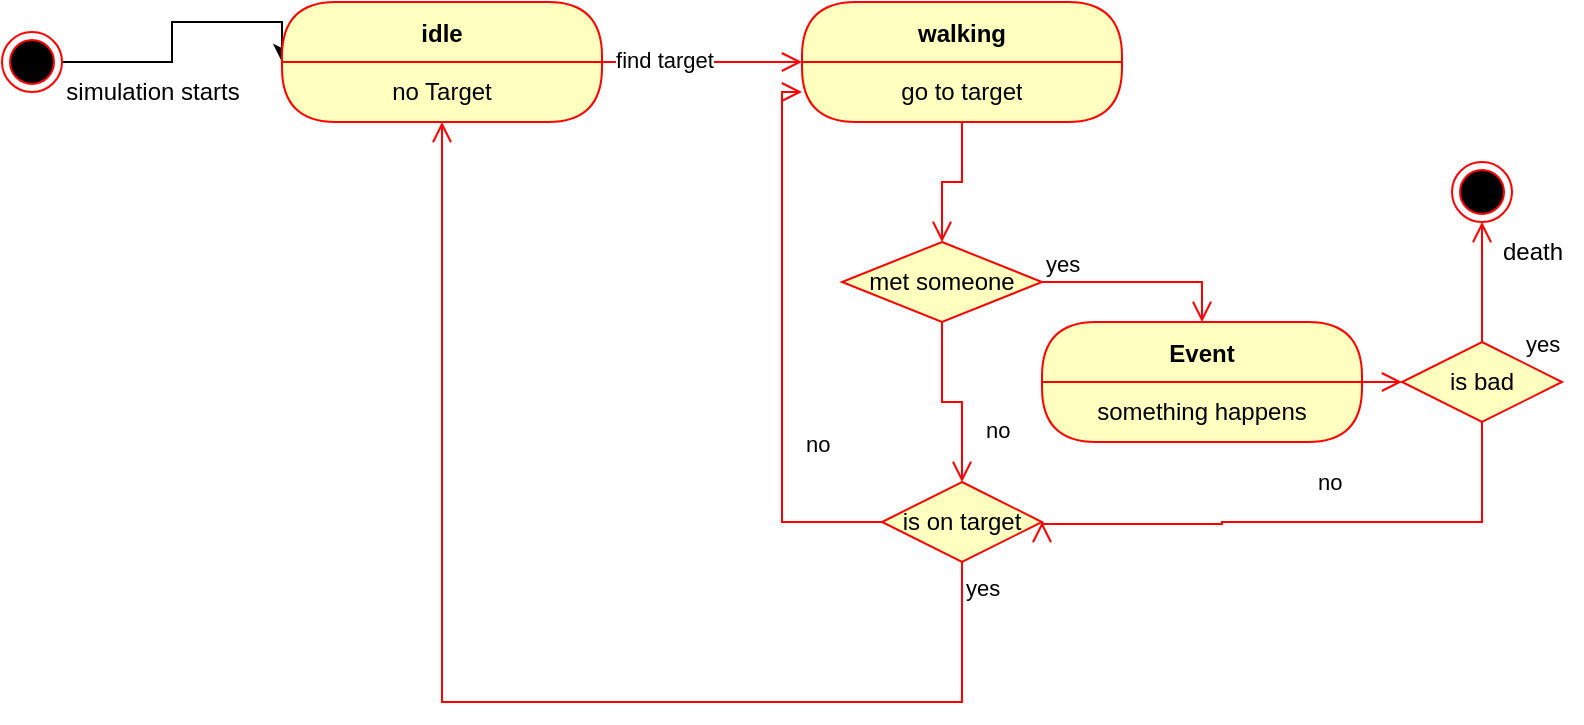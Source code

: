 <mxfile version="27.0.4">
  <diagram name="Page-1" id="ANd9UBdg9Va4SjEbYT9p">
    <mxGraphModel dx="868" dy="549" grid="1" gridSize="10" guides="1" tooltips="1" connect="1" arrows="1" fold="1" page="1" pageScale="1" pageWidth="850" pageHeight="1100" math="0" shadow="0">
      <root>
        <mxCell id="0" />
        <mxCell id="1" parent="0" />
        <mxCell id="NuQ17-txd15SUuRDfE32-17" value="" style="ellipse;html=1;shape=endState;fillColor=#000000;strokeColor=#ff0000;" parent="1" vertex="1">
          <mxGeometry x="775" y="120" width="30" height="30" as="geometry" />
        </mxCell>
        <mxCell id="NuQ17-txd15SUuRDfE32-23" style="edgeStyle=orthogonalEdgeStyle;rounded=0;orthogonalLoop=1;jettySize=auto;html=1;entryX=0;entryY=0;entryDx=0;entryDy=0;" parent="1" source="NuQ17-txd15SUuRDfE32-22" target="NuQ17-txd15SUuRDfE32-31" edge="1">
          <mxGeometry relative="1" as="geometry">
            <mxPoint x="185" y="70" as="targetPoint" />
          </mxGeometry>
        </mxCell>
        <mxCell id="NuQ17-txd15SUuRDfE32-22" value="" style="ellipse;html=1;shape=endState;fillColor=#000000;strokeColor=#ff0000;" parent="1" vertex="1">
          <mxGeometry x="50" y="55" width="30" height="30" as="geometry" />
        </mxCell>
        <mxCell id="NuQ17-txd15SUuRDfE32-26" value="walking" style="swimlane;fontStyle=1;align=center;verticalAlign=middle;childLayout=stackLayout;horizontal=1;startSize=30;horizontalStack=0;resizeParent=0;resizeLast=1;container=0;fontColor=#000000;collapsible=0;rounded=1;arcSize=30;strokeColor=#ff0000;fillColor=#ffffc0;swimlaneFillColor=#ffffc0;dropTarget=0;" parent="1" vertex="1">
          <mxGeometry x="450" y="40" width="160" height="60" as="geometry" />
        </mxCell>
        <mxCell id="NuQ17-txd15SUuRDfE32-27" value="go to target" style="text;html=1;strokeColor=none;fillColor=none;align=center;verticalAlign=middle;spacingLeft=4;spacingRight=4;whiteSpace=wrap;overflow=hidden;rotatable=0;fontColor=#000000;" parent="NuQ17-txd15SUuRDfE32-26" vertex="1">
          <mxGeometry y="30" width="160" height="30" as="geometry" />
        </mxCell>
        <mxCell id="NuQ17-txd15SUuRDfE32-28" value="" style="edgeStyle=orthogonalEdgeStyle;html=1;verticalAlign=bottom;endArrow=open;endSize=8;strokeColor=#ff0000;rounded=0;entryX=0.5;entryY=0;entryDx=0;entryDy=0;" parent="1" source="NuQ17-txd15SUuRDfE32-26" target="NuQ17-txd15SUuRDfE32-35" edge="1">
          <mxGeometry relative="1" as="geometry">
            <mxPoint x="530" y="160" as="targetPoint" />
            <Array as="points">
              <mxPoint x="530" y="130" />
              <mxPoint x="520" y="130" />
            </Array>
          </mxGeometry>
        </mxCell>
        <mxCell id="NuQ17-txd15SUuRDfE32-30" value="idle" style="swimlane;fontStyle=1;align=center;verticalAlign=middle;childLayout=stackLayout;horizontal=1;startSize=30;horizontalStack=0;resizeParent=0;resizeLast=1;container=0;fontColor=#000000;collapsible=0;rounded=1;arcSize=30;strokeColor=#ff0000;fillColor=#ffffc0;swimlaneFillColor=#ffffc0;dropTarget=0;" parent="1" vertex="1">
          <mxGeometry x="190" y="40" width="160" height="60" as="geometry" />
        </mxCell>
        <mxCell id="NuQ17-txd15SUuRDfE32-31" value="no Target" style="text;html=1;strokeColor=none;fillColor=none;align=center;verticalAlign=middle;spacingLeft=4;spacingRight=4;whiteSpace=wrap;overflow=hidden;rotatable=0;fontColor=#000000;" parent="NuQ17-txd15SUuRDfE32-30" vertex="1">
          <mxGeometry y="30" width="160" height="30" as="geometry" />
        </mxCell>
        <mxCell id="NuQ17-txd15SUuRDfE32-32" value="" style="edgeStyle=orthogonalEdgeStyle;html=1;verticalAlign=bottom;endArrow=open;endSize=8;strokeColor=#ff0000;rounded=0;entryX=0;entryY=0;entryDx=0;entryDy=0;exitX=1;exitY=0;exitDx=0;exitDy=0;" parent="1" source="NuQ17-txd15SUuRDfE32-31" target="NuQ17-txd15SUuRDfE32-27" edge="1">
          <mxGeometry relative="1" as="geometry">
            <mxPoint x="270" y="160" as="targetPoint" />
            <Array as="points">
              <mxPoint x="370" y="70" />
              <mxPoint x="370" y="70" />
            </Array>
          </mxGeometry>
        </mxCell>
        <mxCell id="NuQ17-txd15SUuRDfE32-34" value="find target" style="edgeLabel;html=1;align=center;verticalAlign=middle;resizable=0;points=[];" parent="NuQ17-txd15SUuRDfE32-32" vertex="1" connectable="0">
          <mxGeometry x="-0.392" y="1" relative="1" as="geometry">
            <mxPoint as="offset" />
          </mxGeometry>
        </mxCell>
        <mxCell id="NuQ17-txd15SUuRDfE32-35" value="met someone" style="rhombus;whiteSpace=wrap;html=1;fontColor=#000000;fillColor=#ffffc0;strokeColor=#ff0000;" parent="1" vertex="1">
          <mxGeometry x="470" y="160" width="100" height="40" as="geometry" />
        </mxCell>
        <mxCell id="NuQ17-txd15SUuRDfE32-36" value="yes" style="edgeStyle=orthogonalEdgeStyle;html=1;align=left;verticalAlign=bottom;endArrow=open;endSize=8;strokeColor=#ff0000;rounded=0;entryX=0.5;entryY=0;entryDx=0;entryDy=0;" parent="1" source="NuQ17-txd15SUuRDfE32-35" target="NuQ17-txd15SUuRDfE32-43" edge="1">
          <mxGeometry x="-1" relative="1" as="geometry">
            <mxPoint x="670" y="180" as="targetPoint" />
            <Array as="points">
              <mxPoint x="650" y="180" />
            </Array>
          </mxGeometry>
        </mxCell>
        <mxCell id="NuQ17-txd15SUuRDfE32-37" value="no" style="edgeStyle=orthogonalEdgeStyle;html=1;align=left;verticalAlign=top;endArrow=open;endSize=8;strokeColor=#ff0000;rounded=0;entryX=0.5;entryY=0;entryDx=0;entryDy=0;" parent="1" source="NuQ17-txd15SUuRDfE32-35" target="NuQ17-txd15SUuRDfE32-50" edge="1">
          <mxGeometry x="0.135" y="10" relative="1" as="geometry">
            <mxPoint x="530" y="250" as="targetPoint" />
            <mxPoint as="offset" />
          </mxGeometry>
        </mxCell>
        <mxCell id="NuQ17-txd15SUuRDfE32-43" value="Event" style="swimlane;fontStyle=1;align=center;verticalAlign=middle;childLayout=stackLayout;horizontal=1;startSize=30;horizontalStack=0;resizeParent=0;resizeLast=1;container=0;fontColor=#000000;collapsible=0;rounded=1;arcSize=30;strokeColor=#ff0000;fillColor=#ffffc0;swimlaneFillColor=#ffffc0;dropTarget=0;" parent="1" vertex="1">
          <mxGeometry x="570" y="200" width="160" height="60" as="geometry" />
        </mxCell>
        <mxCell id="NuQ17-txd15SUuRDfE32-44" value="something happens" style="text;html=1;strokeColor=none;fillColor=none;align=center;verticalAlign=middle;spacingLeft=4;spacingRight=4;whiteSpace=wrap;overflow=hidden;rotatable=0;fontColor=#000000;" parent="NuQ17-txd15SUuRDfE32-43" vertex="1">
          <mxGeometry y="30" width="160" height="30" as="geometry" />
        </mxCell>
        <mxCell id="NuQ17-txd15SUuRDfE32-45" value="" style="edgeStyle=orthogonalEdgeStyle;html=1;verticalAlign=bottom;endArrow=open;endSize=8;strokeColor=#ff0000;rounded=0;entryX=0;entryY=0.5;entryDx=0;entryDy=0;" parent="1" source="NuQ17-txd15SUuRDfE32-43" target="NuQ17-txd15SUuRDfE32-46" edge="1">
          <mxGeometry relative="1" as="geometry">
            <mxPoint x="750" y="280" as="targetPoint" />
          </mxGeometry>
        </mxCell>
        <mxCell id="NuQ17-txd15SUuRDfE32-46" value="is bad" style="rhombus;whiteSpace=wrap;html=1;fontColor=#000000;fillColor=#ffffc0;strokeColor=#ff0000;" parent="1" vertex="1">
          <mxGeometry x="750" y="210" width="80" height="40" as="geometry" />
        </mxCell>
        <mxCell id="NuQ17-txd15SUuRDfE32-47" value="no" style="edgeStyle=orthogonalEdgeStyle;html=1;align=left;verticalAlign=bottom;endArrow=open;endSize=8;strokeColor=#ff0000;rounded=0;entryX=1;entryY=0.5;entryDx=0;entryDy=0;" parent="1" source="NuQ17-txd15SUuRDfE32-46" target="NuQ17-txd15SUuRDfE32-50" edge="1">
          <mxGeometry x="-0.015" y="-10" relative="1" as="geometry">
            <mxPoint x="610" y="300" as="targetPoint" />
            <Array as="points">
              <mxPoint x="660" y="300" />
              <mxPoint x="660" y="301" />
            </Array>
            <mxPoint y="-1" as="offset" />
          </mxGeometry>
        </mxCell>
        <mxCell id="NuQ17-txd15SUuRDfE32-48" value="yes" style="edgeStyle=orthogonalEdgeStyle;html=1;align=left;verticalAlign=top;endArrow=open;endSize=8;strokeColor=#ff0000;rounded=0;entryX=0.5;entryY=1;entryDx=0;entryDy=0;" parent="1" source="NuQ17-txd15SUuRDfE32-46" target="NuQ17-txd15SUuRDfE32-17" edge="1">
          <mxGeometry x="-0.583" y="-20" relative="1" as="geometry">
            <mxPoint x="750" y="380" as="targetPoint" />
            <Array as="points" />
            <mxPoint as="offset" />
          </mxGeometry>
        </mxCell>
        <mxCell id="NuQ17-txd15SUuRDfE32-50" value="is on target" style="rhombus;whiteSpace=wrap;html=1;fontColor=#000000;fillColor=#ffffc0;strokeColor=#ff0000;" parent="1" vertex="1">
          <mxGeometry x="490" y="280" width="80" height="40" as="geometry" />
        </mxCell>
        <mxCell id="NuQ17-txd15SUuRDfE32-51" value="no" style="edgeStyle=orthogonalEdgeStyle;html=1;align=left;verticalAlign=bottom;endArrow=open;endSize=8;strokeColor=#ff0000;rounded=0;entryX=0;entryY=0.5;entryDx=0;entryDy=0;" parent="1" source="NuQ17-txd15SUuRDfE32-50" target="NuQ17-txd15SUuRDfE32-27" edge="1">
          <mxGeometry x="-0.418" y="-10" relative="1" as="geometry">
            <mxPoint x="450" y="260" as="targetPoint" />
            <Array as="points">
              <mxPoint x="440" y="300" />
              <mxPoint x="440" y="85" />
            </Array>
            <mxPoint as="offset" />
          </mxGeometry>
        </mxCell>
        <mxCell id="NuQ17-txd15SUuRDfE32-52" value="yes" style="edgeStyle=orthogonalEdgeStyle;html=1;align=left;verticalAlign=top;endArrow=open;endSize=8;strokeColor=#ff0000;rounded=0;entryX=0.5;entryY=1;entryDx=0;entryDy=0;exitX=0.5;exitY=1;exitDx=0;exitDy=0;" parent="1" source="NuQ17-txd15SUuRDfE32-50" target="NuQ17-txd15SUuRDfE32-31" edge="1">
          <mxGeometry x="-1" relative="1" as="geometry">
            <mxPoint x="500" y="380" as="targetPoint" />
            <mxPoint x="530" y="390" as="sourcePoint" />
            <Array as="points">
              <mxPoint x="530" y="390" />
              <mxPoint x="270" y="390" />
            </Array>
          </mxGeometry>
        </mxCell>
        <mxCell id="ZOZhzY-QMxbbyj2HK4jy-1" value="death" style="text;html=1;align=center;verticalAlign=middle;resizable=0;points=[];autosize=1;strokeColor=none;fillColor=none;" vertex="1" parent="1">
          <mxGeometry x="790" y="150" width="50" height="30" as="geometry" />
        </mxCell>
        <mxCell id="ZOZhzY-QMxbbyj2HK4jy-2" value="simulation starts" style="text;html=1;align=center;verticalAlign=middle;resizable=0;points=[];autosize=1;strokeColor=none;fillColor=none;" vertex="1" parent="1">
          <mxGeometry x="70" y="70" width="110" height="30" as="geometry" />
        </mxCell>
      </root>
    </mxGraphModel>
  </diagram>
</mxfile>
